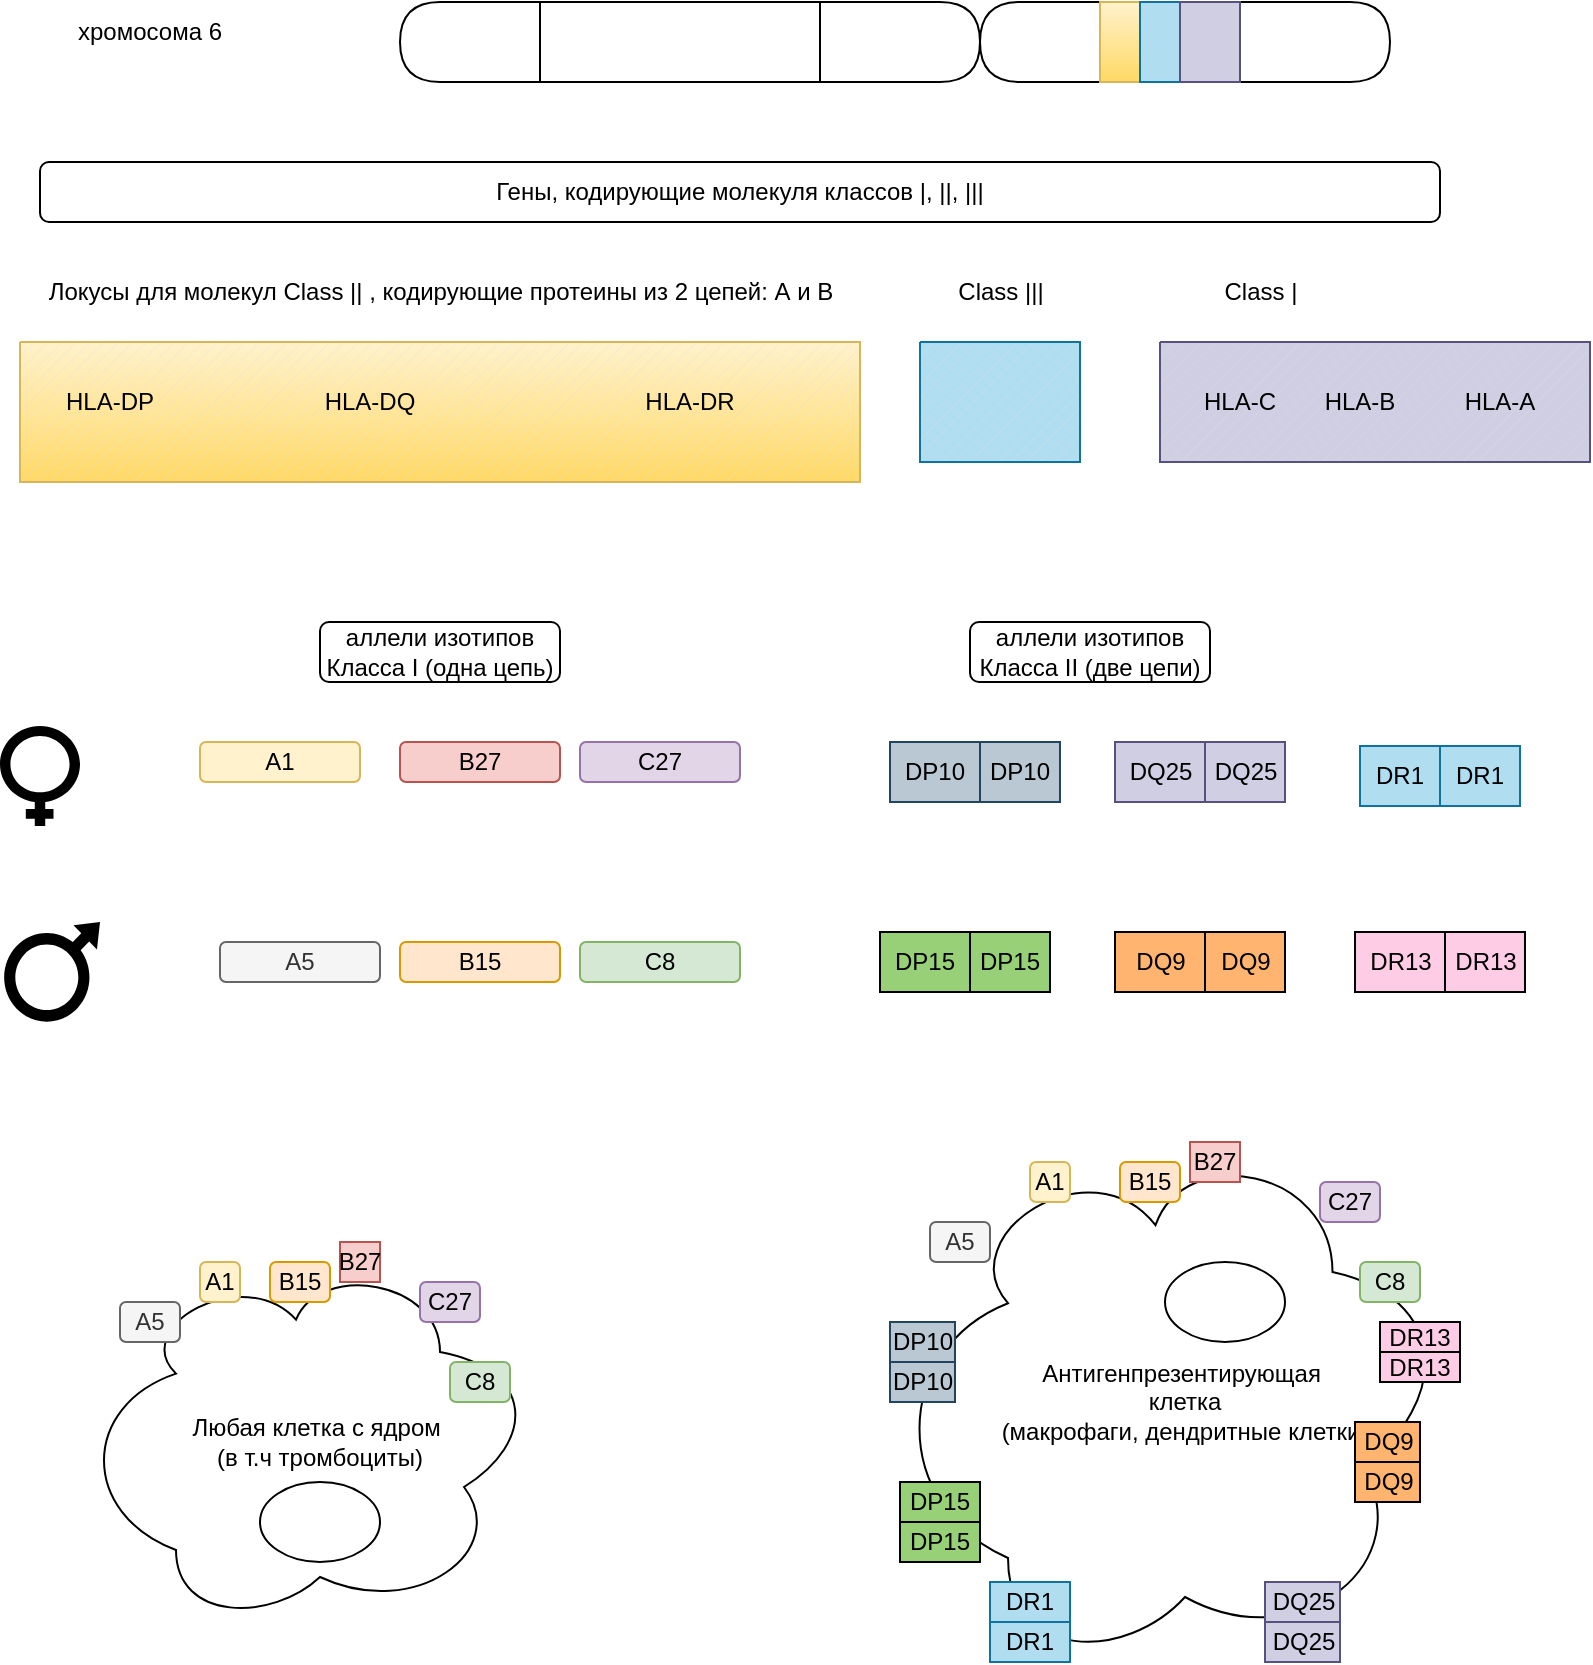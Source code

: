 <mxfile version="24.4.13" type="github">
  <diagram name="Page-1" id="-I0MyFCe74SBWzDTvCro">
    <mxGraphModel dx="1073" dy="586" grid="1" gridSize="10" guides="1" tooltips="1" connect="1" arrows="1" fold="1" page="1" pageScale="1" pageWidth="850" pageHeight="1100" math="0" shadow="0">
      <root>
        <mxCell id="0" />
        <mxCell id="1" parent="0" />
        <mxCell id="5hsAyEmP8SzY6PerSiog-23" value="" style="verticalLabelPosition=bottom;verticalAlign=top;html=1;shape=mxgraph.basic.patternFillRect;fillStyle=diag;step=5;fillStrokeWidth=0.2;fillStrokeColor=#dddddd;fillColor=#fff2cc;gradientColor=#ffd966;strokeColor=#d6b656;" parent="1" vertex="1">
          <mxGeometry x="40" y="220" width="420" height="70" as="geometry" />
        </mxCell>
        <mxCell id="5hsAyEmP8SzY6PerSiog-24" value="" style="verticalLabelPosition=bottom;verticalAlign=top;html=1;shape=mxgraph.basic.patternFillRect;fillStyle=diag;step=5;fillStrokeWidth=0.2;fillStrokeColor=#dddddd;fillColor=#b1ddf0;strokeColor=#10739e;" parent="1" vertex="1">
          <mxGeometry x="490" y="220" width="80" height="60" as="geometry" />
        </mxCell>
        <mxCell id="5hsAyEmP8SzY6PerSiog-25" value="" style="verticalLabelPosition=bottom;verticalAlign=top;html=1;shape=mxgraph.basic.patternFillRect;fillStyle=diag;step=5;fillStrokeWidth=0.2;fillStrokeColor=#dddddd;fillColor=#d0cee2;strokeColor=#56517e;" parent="1" vertex="1">
          <mxGeometry x="610" y="220" width="215" height="60" as="geometry" />
        </mxCell>
        <mxCell id="5hsAyEmP8SzY6PerSiog-31" value="Class |||" style="text;html=1;align=center;verticalAlign=middle;resizable=0;points=[];autosize=1;strokeColor=none;fillColor=none;" parent="1" vertex="1">
          <mxGeometry x="495" y="180" width="70" height="30" as="geometry" />
        </mxCell>
        <mxCell id="5hsAyEmP8SzY6PerSiog-32" value="Class |" style="text;html=1;align=center;verticalAlign=middle;resizable=0;points=[];autosize=1;strokeColor=none;fillColor=none;" parent="1" vertex="1">
          <mxGeometry x="630" y="180" width="60" height="30" as="geometry" />
        </mxCell>
        <mxCell id="5hsAyEmP8SzY6PerSiog-33" value="Локусы для молекул Class || , кодирующие протеины из 2 цепей: А и В" style="text;html=1;align=center;verticalAlign=middle;resizable=0;points=[];autosize=1;strokeColor=none;fillColor=none;" parent="1" vertex="1">
          <mxGeometry x="40" y="180" width="420" height="30" as="geometry" />
        </mxCell>
        <mxCell id="5hsAyEmP8SzY6PerSiog-39" value="HLA-DP" style="text;html=1;align=center;verticalAlign=middle;whiteSpace=wrap;rounded=0;" parent="1" vertex="1">
          <mxGeometry x="50" y="235" width="70" height="30" as="geometry" />
        </mxCell>
        <mxCell id="5hsAyEmP8SzY6PerSiog-40" value="HLA-DQ" style="text;html=1;align=center;verticalAlign=middle;whiteSpace=wrap;rounded=0;" parent="1" vertex="1">
          <mxGeometry x="180" y="235" width="70" height="30" as="geometry" />
        </mxCell>
        <mxCell id="5hsAyEmP8SzY6PerSiog-41" value="HLA-DR" style="text;html=1;align=center;verticalAlign=middle;whiteSpace=wrap;rounded=0;" parent="1" vertex="1">
          <mxGeometry x="340" y="235" width="70" height="30" as="geometry" />
        </mxCell>
        <mxCell id="5hsAyEmP8SzY6PerSiog-42" value="HLA-C" style="text;html=1;align=center;verticalAlign=middle;whiteSpace=wrap;rounded=0;" parent="1" vertex="1">
          <mxGeometry x="620" y="235" width="60" height="30" as="geometry" />
        </mxCell>
        <mxCell id="5hsAyEmP8SzY6PerSiog-43" value="HLA-B" style="text;html=1;align=center;verticalAlign=middle;whiteSpace=wrap;rounded=0;" parent="1" vertex="1">
          <mxGeometry x="680" y="235" width="60" height="30" as="geometry" />
        </mxCell>
        <mxCell id="5hsAyEmP8SzY6PerSiog-44" value="HLA-A" style="text;html=1;align=center;verticalAlign=middle;whiteSpace=wrap;rounded=0;" parent="1" vertex="1">
          <mxGeometry x="750" y="235" width="60" height="30" as="geometry" />
        </mxCell>
        <mxCell id="5hsAyEmP8SzY6PerSiog-46" value="Гены, кодирующие молекуля классов |, ||, |||" style="rounded=1;whiteSpace=wrap;html=1;" parent="1" vertex="1">
          <mxGeometry x="50" y="130" width="700" height="30" as="geometry" />
        </mxCell>
        <mxCell id="oUY45JinjUfdoMoh1P1p-1" value="хромосома 6" style="text;html=1;align=center;verticalAlign=middle;whiteSpace=wrap;rounded=0;" parent="1" vertex="1">
          <mxGeometry x="40" y="50" width="130" height="30" as="geometry" />
        </mxCell>
        <mxCell id="oUY45JinjUfdoMoh1P1p-8" value="" style="shape=delay;whiteSpace=wrap;html=1;" parent="1" vertex="1">
          <mxGeometry x="440" y="50" width="80" height="40" as="geometry" />
        </mxCell>
        <mxCell id="oUY45JinjUfdoMoh1P1p-9" value="" style="shape=delay;whiteSpace=wrap;html=1;direction=west;" parent="1" vertex="1">
          <mxGeometry x="230" y="50" width="80" height="40" as="geometry" />
        </mxCell>
        <mxCell id="oUY45JinjUfdoMoh1P1p-10" value="" style="verticalLabelPosition=bottom;verticalAlign=top;html=1;shape=mxgraph.basic.rect;fillColor2=none;strokeWidth=1;size=20;indent=5;" parent="1" vertex="1">
          <mxGeometry x="300" y="50" width="140" height="40" as="geometry" />
        </mxCell>
        <mxCell id="oUY45JinjUfdoMoh1P1p-11" value="" style="shape=delay;whiteSpace=wrap;html=1;" parent="1" vertex="1">
          <mxGeometry x="645" y="50" width="80" height="40" as="geometry" />
        </mxCell>
        <mxCell id="oUY45JinjUfdoMoh1P1p-12" value="" style="shape=delay;whiteSpace=wrap;html=1;direction=west;" parent="1" vertex="1">
          <mxGeometry x="520" y="50" width="80" height="40" as="geometry" />
        </mxCell>
        <mxCell id="oUY45JinjUfdoMoh1P1p-13" value="" style="verticalLabelPosition=bottom;verticalAlign=top;html=1;shape=mxgraph.basic.rect;fillColor2=none;strokeWidth=1;size=20;indent=5;fillColor=#fff2cc;gradientColor=#ffd966;strokeColor=#d6b656;" parent="1" vertex="1">
          <mxGeometry x="580" y="50" width="20" height="40" as="geometry" />
        </mxCell>
        <mxCell id="oUY45JinjUfdoMoh1P1p-14" value="" style="verticalLabelPosition=bottom;verticalAlign=top;html=1;shape=mxgraph.basic.rect;fillColor2=none;strokeWidth=1;size=20;indent=5;fillColor=#b1ddf0;strokeColor=#10739e;" parent="1" vertex="1">
          <mxGeometry x="600" y="50" width="20" height="40" as="geometry" />
        </mxCell>
        <mxCell id="oUY45JinjUfdoMoh1P1p-15" value="" style="verticalLabelPosition=bottom;verticalAlign=top;html=1;shape=mxgraph.basic.rect;fillColor2=none;strokeWidth=1;size=20;indent=5;fillColor=#d0cee2;strokeColor=#56517e;" parent="1" vertex="1">
          <mxGeometry x="620" y="50" width="30" height="40" as="geometry" />
        </mxCell>
        <mxCell id="oUY45JinjUfdoMoh1P1p-22" value="" style="shape=mxgraph.signs.people.female;html=1;pointerEvents=1;fillColor=#000000;strokeColor=none;verticalLabelPosition=bottom;verticalAlign=top;align=center;" parent="1" vertex="1">
          <mxGeometry x="30" y="412" width="40" height="50" as="geometry" />
        </mxCell>
        <mxCell id="oUY45JinjUfdoMoh1P1p-23" value="" style="shape=mxgraph.signs.people.male;html=1;pointerEvents=1;fillColor=#000000;strokeColor=none;verticalLabelPosition=bottom;verticalAlign=top;align=center;" parent="1" vertex="1">
          <mxGeometry x="30" y="510" width="50" height="52" as="geometry" />
        </mxCell>
        <mxCell id="aleqvYu7K4jObS0uqPys-1" value="A1" style="rounded=1;whiteSpace=wrap;html=1;fillColor=#fff2cc;strokeColor=#d6b656;" vertex="1" parent="1">
          <mxGeometry x="130" y="420" width="80" height="20" as="geometry" />
        </mxCell>
        <mxCell id="aleqvYu7K4jObS0uqPys-3" value="B27" style="rounded=1;whiteSpace=wrap;html=1;fillColor=#f8cecc;strokeColor=#b85450;" vertex="1" parent="1">
          <mxGeometry x="230" y="420" width="80" height="20" as="geometry" />
        </mxCell>
        <mxCell id="aleqvYu7K4jObS0uqPys-4" value="C27" style="rounded=1;whiteSpace=wrap;html=1;fillColor=#e1d5e7;strokeColor=#9673a6;" vertex="1" parent="1">
          <mxGeometry x="320" y="420" width="80" height="20" as="geometry" />
        </mxCell>
        <mxCell id="aleqvYu7K4jObS0uqPys-5" value="C8" style="rounded=1;whiteSpace=wrap;html=1;fillColor=#d5e8d4;strokeColor=#82b366;" vertex="1" parent="1">
          <mxGeometry x="320" y="520" width="80" height="20" as="geometry" />
        </mxCell>
        <mxCell id="aleqvYu7K4jObS0uqPys-6" value="B15" style="rounded=1;whiteSpace=wrap;html=1;fillColor=#ffe6cc;strokeColor=#d79b00;" vertex="1" parent="1">
          <mxGeometry x="230" y="520" width="80" height="20" as="geometry" />
        </mxCell>
        <mxCell id="aleqvYu7K4jObS0uqPys-7" value="A5" style="rounded=1;whiteSpace=wrap;html=1;fillColor=#f5f5f5;fontColor=#333333;strokeColor=#666666;" vertex="1" parent="1">
          <mxGeometry x="140" y="520" width="80" height="20" as="geometry" />
        </mxCell>
        <mxCell id="aleqvYu7K4jObS0uqPys-8" value="аллели изотипов Класса I (одна цепь)" style="rounded=1;whiteSpace=wrap;html=1;" vertex="1" parent="1">
          <mxGeometry x="190" y="360" width="120" height="30" as="geometry" />
        </mxCell>
        <mxCell id="aleqvYu7K4jObS0uqPys-14" value="DQ25" style="rounded=0;whiteSpace=wrap;html=1;fillColor=#d0cee2;strokeColor=#56517e;" vertex="1" parent="1">
          <mxGeometry x="587.5" y="420" width="45" height="30" as="geometry" />
        </mxCell>
        <mxCell id="aleqvYu7K4jObS0uqPys-15" value="DQ25" style="rounded=0;whiteSpace=wrap;html=1;fillColor=#d0cee2;strokeColor=#56517e;" vertex="1" parent="1">
          <mxGeometry x="632.5" y="420" width="40" height="30" as="geometry" />
        </mxCell>
        <mxCell id="aleqvYu7K4jObS0uqPys-16" value="DR1" style="rounded=0;whiteSpace=wrap;html=1;fillColor=#b1ddf0;strokeColor=#10739e;" vertex="1" parent="1">
          <mxGeometry x="710" y="422" width="40" height="30" as="geometry" />
        </mxCell>
        <mxCell id="aleqvYu7K4jObS0uqPys-17" value="DR1" style="rounded=0;whiteSpace=wrap;html=1;fillColor=#b1ddf0;strokeColor=#10739e;" vertex="1" parent="1">
          <mxGeometry x="750" y="422" width="40" height="30" as="geometry" />
        </mxCell>
        <mxCell id="aleqvYu7K4jObS0uqPys-18" value="DP10" style="rounded=0;whiteSpace=wrap;html=1;fillColor=#bac8d3;strokeColor=#23445d;" vertex="1" parent="1">
          <mxGeometry x="475" y="420" width="45" height="30" as="geometry" />
        </mxCell>
        <mxCell id="aleqvYu7K4jObS0uqPys-19" value="DP10" style="rounded=0;whiteSpace=wrap;html=1;fillColor=#bac8d3;strokeColor=#23445d;" vertex="1" parent="1">
          <mxGeometry x="520" y="420" width="40" height="30" as="geometry" />
        </mxCell>
        <mxCell id="aleqvYu7K4jObS0uqPys-21" value="DP15" style="rounded=0;whiteSpace=wrap;html=1;fillColor=#97D077;" vertex="1" parent="1">
          <mxGeometry x="470" y="515" width="45" height="30" as="geometry" />
        </mxCell>
        <mxCell id="aleqvYu7K4jObS0uqPys-22" value="DP15" style="rounded=0;whiteSpace=wrap;html=1;fillColor=#97D077;" vertex="1" parent="1">
          <mxGeometry x="515" y="515" width="40" height="30" as="geometry" />
        </mxCell>
        <mxCell id="aleqvYu7K4jObS0uqPys-23" value="DQ9" style="rounded=0;whiteSpace=wrap;html=1;fillColor=#FFB570;" vertex="1" parent="1">
          <mxGeometry x="587.5" y="515" width="45" height="30" as="geometry" />
        </mxCell>
        <mxCell id="aleqvYu7K4jObS0uqPys-24" value="DQ9" style="rounded=0;whiteSpace=wrap;html=1;fillColor=#FFB570;" vertex="1" parent="1">
          <mxGeometry x="632.5" y="515" width="40" height="30" as="geometry" />
        </mxCell>
        <mxCell id="aleqvYu7K4jObS0uqPys-25" value="DR13" style="rounded=0;whiteSpace=wrap;html=1;fillColor=#FFCCE6;" vertex="1" parent="1">
          <mxGeometry x="707.5" y="515" width="45" height="30" as="geometry" />
        </mxCell>
        <mxCell id="aleqvYu7K4jObS0uqPys-26" value="DR13" style="rounded=0;whiteSpace=wrap;html=1;fillColor=#FFCCE6;" vertex="1" parent="1">
          <mxGeometry x="752.5" y="515" width="40" height="30" as="geometry" />
        </mxCell>
        <mxCell id="aleqvYu7K4jObS0uqPys-28" value="аллели изотипов Класса II (две цепи)" style="rounded=1;whiteSpace=wrap;html=1;" vertex="1" parent="1">
          <mxGeometry x="515" y="360" width="120" height="30" as="geometry" />
        </mxCell>
        <mxCell id="aleqvYu7K4jObS0uqPys-29" value="Любая клетка с ядром&amp;nbsp;&lt;div&gt;(в т.ч тромбоциты)&lt;/div&gt;" style="ellipse;shape=cloud;whiteSpace=wrap;html=1;direction=south;" vertex="1" parent="1">
          <mxGeometry x="70" y="680" width="240" height="180" as="geometry" />
        </mxCell>
        <mxCell id="aleqvYu7K4jObS0uqPys-30" value="Антигенпрезентирующая&amp;nbsp;&lt;div&gt;клетка&lt;/div&gt;&lt;div&gt;(макрофаги, дендритные клетки)&lt;/div&gt;" style="ellipse;shape=cloud;whiteSpace=wrap;html=1;direction=south;" vertex="1" parent="1">
          <mxGeometry x="475" y="620" width="295" height="260" as="geometry" />
        </mxCell>
        <mxCell id="aleqvYu7K4jObS0uqPys-37" value="" style="ellipse;whiteSpace=wrap;html=1;" vertex="1" parent="1">
          <mxGeometry x="612.5" y="680" width="60" height="40" as="geometry" />
        </mxCell>
        <mxCell id="aleqvYu7K4jObS0uqPys-38" value="" style="ellipse;whiteSpace=wrap;html=1;" vertex="1" parent="1">
          <mxGeometry x="160" y="790" width="60" height="40" as="geometry" />
        </mxCell>
        <mxCell id="aleqvYu7K4jObS0uqPys-40" value="A1" style="rounded=1;whiteSpace=wrap;html=1;fillColor=#fff2cc;strokeColor=#d6b656;" vertex="1" parent="1">
          <mxGeometry x="130" y="680" width="20" height="20" as="geometry" />
        </mxCell>
        <mxCell id="aleqvYu7K4jObS0uqPys-41" value="A1" style="rounded=1;whiteSpace=wrap;html=1;fillColor=#fff2cc;strokeColor=#d6b656;" vertex="1" parent="1">
          <mxGeometry x="545" y="630" width="20" height="20" as="geometry" />
        </mxCell>
        <mxCell id="aleqvYu7K4jObS0uqPys-42" value="B27" style="rounded=1;whiteSpace=wrap;html=1;fillColor=#f8cecc;strokeColor=#b85450;arcSize=0;" vertex="1" parent="1">
          <mxGeometry x="200" y="670" width="20" height="20" as="geometry" />
        </mxCell>
        <mxCell id="aleqvYu7K4jObS0uqPys-43" value="B27" style="rounded=1;whiteSpace=wrap;html=1;fillColor=#f8cecc;strokeColor=#b85450;arcSize=0;" vertex="1" parent="1">
          <mxGeometry x="625" y="620" width="25" height="20" as="geometry" />
        </mxCell>
        <mxCell id="aleqvYu7K4jObS0uqPys-44" value="C27" style="rounded=1;whiteSpace=wrap;html=1;fillColor=#e1d5e7;strokeColor=#9673a6;" vertex="1" parent="1">
          <mxGeometry x="240" y="690" width="30" height="20" as="geometry" />
        </mxCell>
        <mxCell id="aleqvYu7K4jObS0uqPys-45" value="C27" style="rounded=1;whiteSpace=wrap;html=1;fillColor=#e1d5e7;strokeColor=#9673a6;" vertex="1" parent="1">
          <mxGeometry x="690" y="640" width="30" height="20" as="geometry" />
        </mxCell>
        <mxCell id="aleqvYu7K4jObS0uqPys-46" value="A5" style="rounded=1;whiteSpace=wrap;html=1;fillColor=#f5f5f5;fontColor=#333333;strokeColor=#666666;" vertex="1" parent="1">
          <mxGeometry x="90" y="700" width="30" height="20" as="geometry" />
        </mxCell>
        <mxCell id="aleqvYu7K4jObS0uqPys-47" value="A5" style="rounded=1;whiteSpace=wrap;html=1;fillColor=#f5f5f5;fontColor=#333333;strokeColor=#666666;" vertex="1" parent="1">
          <mxGeometry x="495" y="660" width="30" height="20" as="geometry" />
        </mxCell>
        <mxCell id="aleqvYu7K4jObS0uqPys-48" value="B15" style="rounded=1;whiteSpace=wrap;html=1;fillColor=#ffe6cc;strokeColor=#d79b00;" vertex="1" parent="1">
          <mxGeometry x="165" y="680" width="30" height="20" as="geometry" />
        </mxCell>
        <mxCell id="aleqvYu7K4jObS0uqPys-49" value="B15" style="rounded=1;whiteSpace=wrap;html=1;fillColor=#ffe6cc;strokeColor=#d79b00;" vertex="1" parent="1">
          <mxGeometry x="590" y="630" width="30" height="20" as="geometry" />
        </mxCell>
        <mxCell id="aleqvYu7K4jObS0uqPys-50" value="C8" style="rounded=1;whiteSpace=wrap;html=1;fillColor=#d5e8d4;strokeColor=#82b366;" vertex="1" parent="1">
          <mxGeometry x="255" y="730" width="30" height="20" as="geometry" />
        </mxCell>
        <mxCell id="aleqvYu7K4jObS0uqPys-51" value="C8" style="rounded=1;whiteSpace=wrap;html=1;fillColor=#d5e8d4;strokeColor=#82b366;" vertex="1" parent="1">
          <mxGeometry x="710" y="680" width="30" height="20" as="geometry" />
        </mxCell>
        <mxCell id="aleqvYu7K4jObS0uqPys-52" value="DP10" style="rounded=0;whiteSpace=wrap;html=1;fillColor=#bac8d3;strokeColor=#23445d;" vertex="1" parent="1">
          <mxGeometry x="475" y="710" width="32.5" height="20" as="geometry" />
        </mxCell>
        <mxCell id="aleqvYu7K4jObS0uqPys-53" value="DP10" style="rounded=0;whiteSpace=wrap;html=1;fillColor=#bac8d3;strokeColor=#23445d;" vertex="1" parent="1">
          <mxGeometry x="475" y="730" width="32.5" height="20" as="geometry" />
        </mxCell>
        <mxCell id="aleqvYu7K4jObS0uqPys-55" value="DP15" style="rounded=0;whiteSpace=wrap;html=1;fillColor=#97D077;" vertex="1" parent="1">
          <mxGeometry x="480" y="790" width="40" height="20" as="geometry" />
        </mxCell>
        <mxCell id="aleqvYu7K4jObS0uqPys-56" value="DP15" style="rounded=0;whiteSpace=wrap;html=1;fillColor=#97D077;" vertex="1" parent="1">
          <mxGeometry x="480" y="810" width="40" height="20" as="geometry" />
        </mxCell>
        <mxCell id="aleqvYu7K4jObS0uqPys-57" value="DQ9" style="rounded=0;whiteSpace=wrap;html=1;fillColor=#FFB570;" vertex="1" parent="1">
          <mxGeometry x="707.5" y="760" width="32.5" height="20" as="geometry" />
        </mxCell>
        <mxCell id="aleqvYu7K4jObS0uqPys-58" value="DQ9" style="rounded=0;whiteSpace=wrap;html=1;fillColor=#FFB570;" vertex="1" parent="1">
          <mxGeometry x="707.5" y="780" width="32.5" height="20" as="geometry" />
        </mxCell>
        <mxCell id="aleqvYu7K4jObS0uqPys-59" value="DQ25" style="rounded=0;whiteSpace=wrap;html=1;fillColor=#d0cee2;strokeColor=#56517e;" vertex="1" parent="1">
          <mxGeometry x="662.5" y="840" width="37.5" height="20" as="geometry" />
        </mxCell>
        <mxCell id="aleqvYu7K4jObS0uqPys-60" value="DQ25" style="rounded=0;whiteSpace=wrap;html=1;fillColor=#d0cee2;strokeColor=#56517e;" vertex="1" parent="1">
          <mxGeometry x="662.5" y="860" width="37.5" height="20" as="geometry" />
        </mxCell>
        <mxCell id="aleqvYu7K4jObS0uqPys-61" value="DR1" style="rounded=0;whiteSpace=wrap;html=1;fillColor=#b1ddf0;strokeColor=#10739e;" vertex="1" parent="1">
          <mxGeometry x="525" y="840" width="40" height="20" as="geometry" />
        </mxCell>
        <mxCell id="aleqvYu7K4jObS0uqPys-62" value="DR1" style="rounded=0;whiteSpace=wrap;html=1;fillColor=#b1ddf0;strokeColor=#10739e;" vertex="1" parent="1">
          <mxGeometry x="525" y="860" width="40" height="20" as="geometry" />
        </mxCell>
        <mxCell id="aleqvYu7K4jObS0uqPys-64" value="DR13" style="rounded=0;whiteSpace=wrap;html=1;fillColor=#FFCCE6;" vertex="1" parent="1">
          <mxGeometry x="720" y="710" width="40" height="15" as="geometry" />
        </mxCell>
        <mxCell id="aleqvYu7K4jObS0uqPys-65" value="DR13" style="rounded=0;whiteSpace=wrap;html=1;fillColor=#FFCCE6;" vertex="1" parent="1">
          <mxGeometry x="720" y="725" width="40" height="15" as="geometry" />
        </mxCell>
      </root>
    </mxGraphModel>
  </diagram>
</mxfile>
